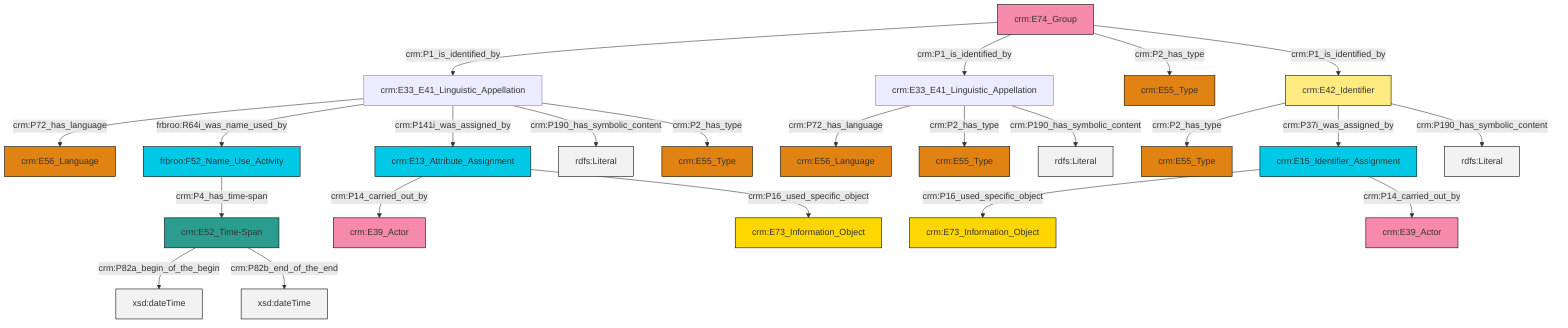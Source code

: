 graph TD
classDef Literal fill:#f2f2f2,stroke:#000000;
classDef CRM_Entity fill:#FFFFFF,stroke:#000000;
classDef Temporal_Entity fill:#00C9E6, stroke:#000000;
classDef Type fill:#E18312, stroke:#000000;
classDef Time-Span fill:#2C9C91, stroke:#000000;
classDef Appellation fill:#FFEB7F, stroke:#000000;
classDef Place fill:#008836, stroke:#000000;
classDef Persistent_Item fill:#B266B2, stroke:#000000;
classDef Conceptual_Object fill:#FFD700, stroke:#000000;
classDef Physical_Thing fill:#D2B48C, stroke:#000000;
classDef Actor fill:#f58aad, stroke:#000000;
classDef PC_Classes fill:#4ce600, stroke:#000000;
classDef Multi fill:#cccccc,stroke:#000000;

6["crm:E74_Group"]:::Actor -->|crm:P1_is_identified_by| 0["crm:E33_E41_Linguistic_Appellation"]:::Default
4["crm:E15_Identifier_Assignment"]:::Temporal_Entity -->|crm:P16_used_specific_object| 11["crm:E73_Information_Object"]:::Conceptual_Object
17["crm:E13_Attribute_Assignment"]:::Temporal_Entity -->|crm:P14_carried_out_by| 2["crm:E39_Actor"]:::Actor
9["frbroo:F52_Name_Use_Activity"]:::Temporal_Entity -->|crm:P4_has_time-span| 12["crm:E52_Time-Span"]:::Time-Span
19["crm:E33_E41_Linguistic_Appellation"]:::Default -->|crm:P72_has_language| 20["crm:E56_Language"]:::Type
19["crm:E33_E41_Linguistic_Appellation"]:::Default -->|crm:P2_has_type| 25["crm:E55_Type"]:::Type
6["crm:E74_Group"]:::Actor -->|crm:P1_is_identified_by| 19["crm:E33_E41_Linguistic_Appellation"]:::Default
19["crm:E33_E41_Linguistic_Appellation"]:::Default -->|crm:P190_has_symbolic_content| 26[rdfs:Literal]:::Literal
21["crm:E42_Identifier"]:::Appellation -->|crm:P2_has_type| 15["crm:E55_Type"]:::Type
0["crm:E33_E41_Linguistic_Appellation"]:::Default -->|crm:P72_has_language| 27["crm:E56_Language"]:::Type
12["crm:E52_Time-Span"]:::Time-Span -->|crm:P82a_begin_of_the_begin| 32[xsd:dateTime]:::Literal
0["crm:E33_E41_Linguistic_Appellation"]:::Default -->|frbroo:R64i_was_name_used_by| 9["frbroo:F52_Name_Use_Activity"]:::Temporal_Entity
6["crm:E74_Group"]:::Actor -->|crm:P2_has_type| 33["crm:E55_Type"]:::Type
21["crm:E42_Identifier"]:::Appellation -->|crm:P37i_was_assigned_by| 4["crm:E15_Identifier_Assignment"]:::Temporal_Entity
0["crm:E33_E41_Linguistic_Appellation"]:::Default -->|crm:P141i_was_assigned_by| 17["crm:E13_Attribute_Assignment"]:::Temporal_Entity
0["crm:E33_E41_Linguistic_Appellation"]:::Default -->|crm:P190_has_symbolic_content| 38[rdfs:Literal]:::Literal
6["crm:E74_Group"]:::Actor -->|crm:P1_is_identified_by| 21["crm:E42_Identifier"]:::Appellation
4["crm:E15_Identifier_Assignment"]:::Temporal_Entity -->|crm:P14_carried_out_by| 34["crm:E39_Actor"]:::Actor
12["crm:E52_Time-Span"]:::Time-Span -->|crm:P82b_end_of_the_end| 39[xsd:dateTime]:::Literal
21["crm:E42_Identifier"]:::Appellation -->|crm:P190_has_symbolic_content| 40[rdfs:Literal]:::Literal
0["crm:E33_E41_Linguistic_Appellation"]:::Default -->|crm:P2_has_type| 30["crm:E55_Type"]:::Type
17["crm:E13_Attribute_Assignment"]:::Temporal_Entity -->|crm:P16_used_specific_object| 7["crm:E73_Information_Object"]:::Conceptual_Object